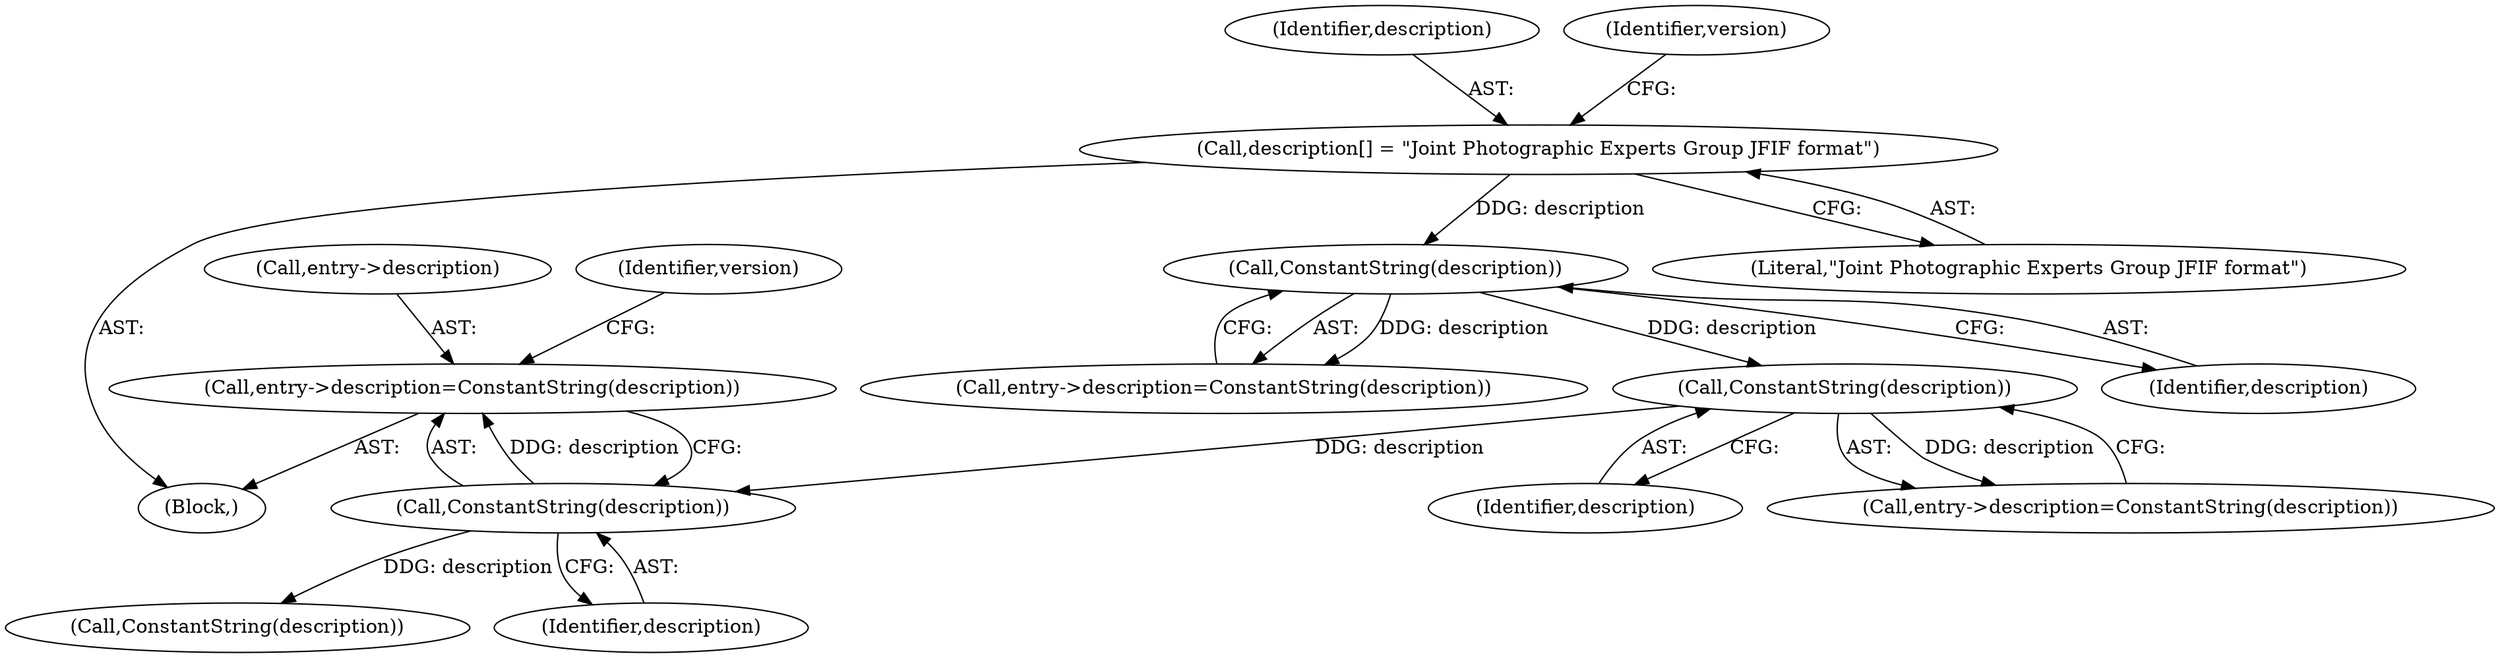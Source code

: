 digraph "0_ImageMagick_948356eec65aea91995d4b7cc487d197d2c5f602_0@pointer" {
"1000299" [label="(Call,entry->description=ConstantString(description))"];
"1000303" [label="(Call,ConstantString(description))"];
"1000237" [label="(Call,ConstantString(description))"];
"1000164" [label="(Call,ConstantString(description))"];
"1000106" [label="(Call,description[] = \"Joint Photographic Experts Group JFIF format\")"];
"1000300" [label="(Call,entry->description)"];
"1000369" [label="(Call,ConstantString(description))"];
"1000107" [label="(Identifier,description)"];
"1000308" [label="(Identifier,version)"];
"1000237" [label="(Call,ConstantString(description))"];
"1000233" [label="(Call,entry->description=ConstantString(description))"];
"1000238" [label="(Identifier,description)"];
"1000299" [label="(Call,entry->description=ConstantString(description))"];
"1000164" [label="(Call,ConstantString(description))"];
"1000303" [label="(Call,ConstantString(description))"];
"1000102" [label="(Block,)"];
"1000304" [label="(Identifier,description)"];
"1000160" [label="(Call,entry->description=ConstantString(description))"];
"1000108" [label="(Literal,\"Joint Photographic Experts Group JFIF format\")"];
"1000106" [label="(Call,description[] = \"Joint Photographic Experts Group JFIF format\")"];
"1000111" [label="(Identifier,version)"];
"1000165" [label="(Identifier,description)"];
"1000299" -> "1000102"  [label="AST: "];
"1000299" -> "1000303"  [label="CFG: "];
"1000300" -> "1000299"  [label="AST: "];
"1000303" -> "1000299"  [label="AST: "];
"1000308" -> "1000299"  [label="CFG: "];
"1000303" -> "1000299"  [label="DDG: description"];
"1000303" -> "1000304"  [label="CFG: "];
"1000304" -> "1000303"  [label="AST: "];
"1000237" -> "1000303"  [label="DDG: description"];
"1000303" -> "1000369"  [label="DDG: description"];
"1000237" -> "1000233"  [label="AST: "];
"1000237" -> "1000238"  [label="CFG: "];
"1000238" -> "1000237"  [label="AST: "];
"1000233" -> "1000237"  [label="CFG: "];
"1000237" -> "1000233"  [label="DDG: description"];
"1000164" -> "1000237"  [label="DDG: description"];
"1000164" -> "1000160"  [label="AST: "];
"1000164" -> "1000165"  [label="CFG: "];
"1000165" -> "1000164"  [label="AST: "];
"1000160" -> "1000164"  [label="CFG: "];
"1000164" -> "1000160"  [label="DDG: description"];
"1000106" -> "1000164"  [label="DDG: description"];
"1000106" -> "1000102"  [label="AST: "];
"1000106" -> "1000108"  [label="CFG: "];
"1000107" -> "1000106"  [label="AST: "];
"1000108" -> "1000106"  [label="AST: "];
"1000111" -> "1000106"  [label="CFG: "];
}

